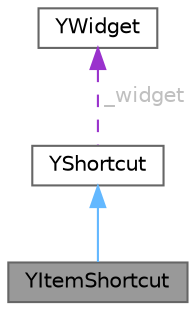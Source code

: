 digraph "YItemShortcut"
{
 // LATEX_PDF_SIZE
  bgcolor="transparent";
  edge [fontname=Helvetica,fontsize=10,labelfontname=Helvetica,labelfontsize=10];
  node [fontname=Helvetica,fontsize=10,shape=box,height=0.2,width=0.4];
  Node1 [id="Node000001",label="YItemShortcut",height=0.2,width=0.4,color="gray40", fillcolor="grey60", style="filled", fontcolor="black",tooltip=" "];
  Node2 -> Node1 [id="edge1_Node000001_Node000002",dir="back",color="steelblue1",style="solid",tooltip=" "];
  Node2 [id="Node000002",label="YShortcut",height=0.2,width=0.4,color="gray40", fillcolor="white", style="filled",URL="$classYShortcut.html",tooltip=" "];
  Node3 -> Node2 [id="edge2_Node000002_Node000003",dir="back",color="darkorchid3",style="dashed",tooltip=" ",label=" _widget",fontcolor="grey" ];
  Node3 [id="Node000003",label="YWidget",height=0.2,width=0.4,color="gray40", fillcolor="white", style="filled",URL="$classYWidget.html",tooltip=" "];
}
